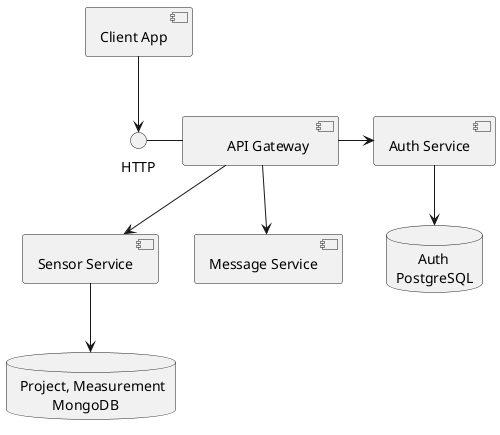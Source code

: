 @startuml
component "Client App" as app
component "Sensor Service" as sensors
component "Auth Service" as auth
component "Message Service" as message
component "\tAPI Gateway\t" as gateway
database " Project, Measurement\n          MongoDB" as sensorsDB
database "      Auth\nPostgreSQL" as authDB

app-d->HTTP
gateway-l-HTTP
sensors-d->sensorsDB
auth-d->authDB
gateway-r->auth
gateway-->message
gateway-d->sensors

@enduml